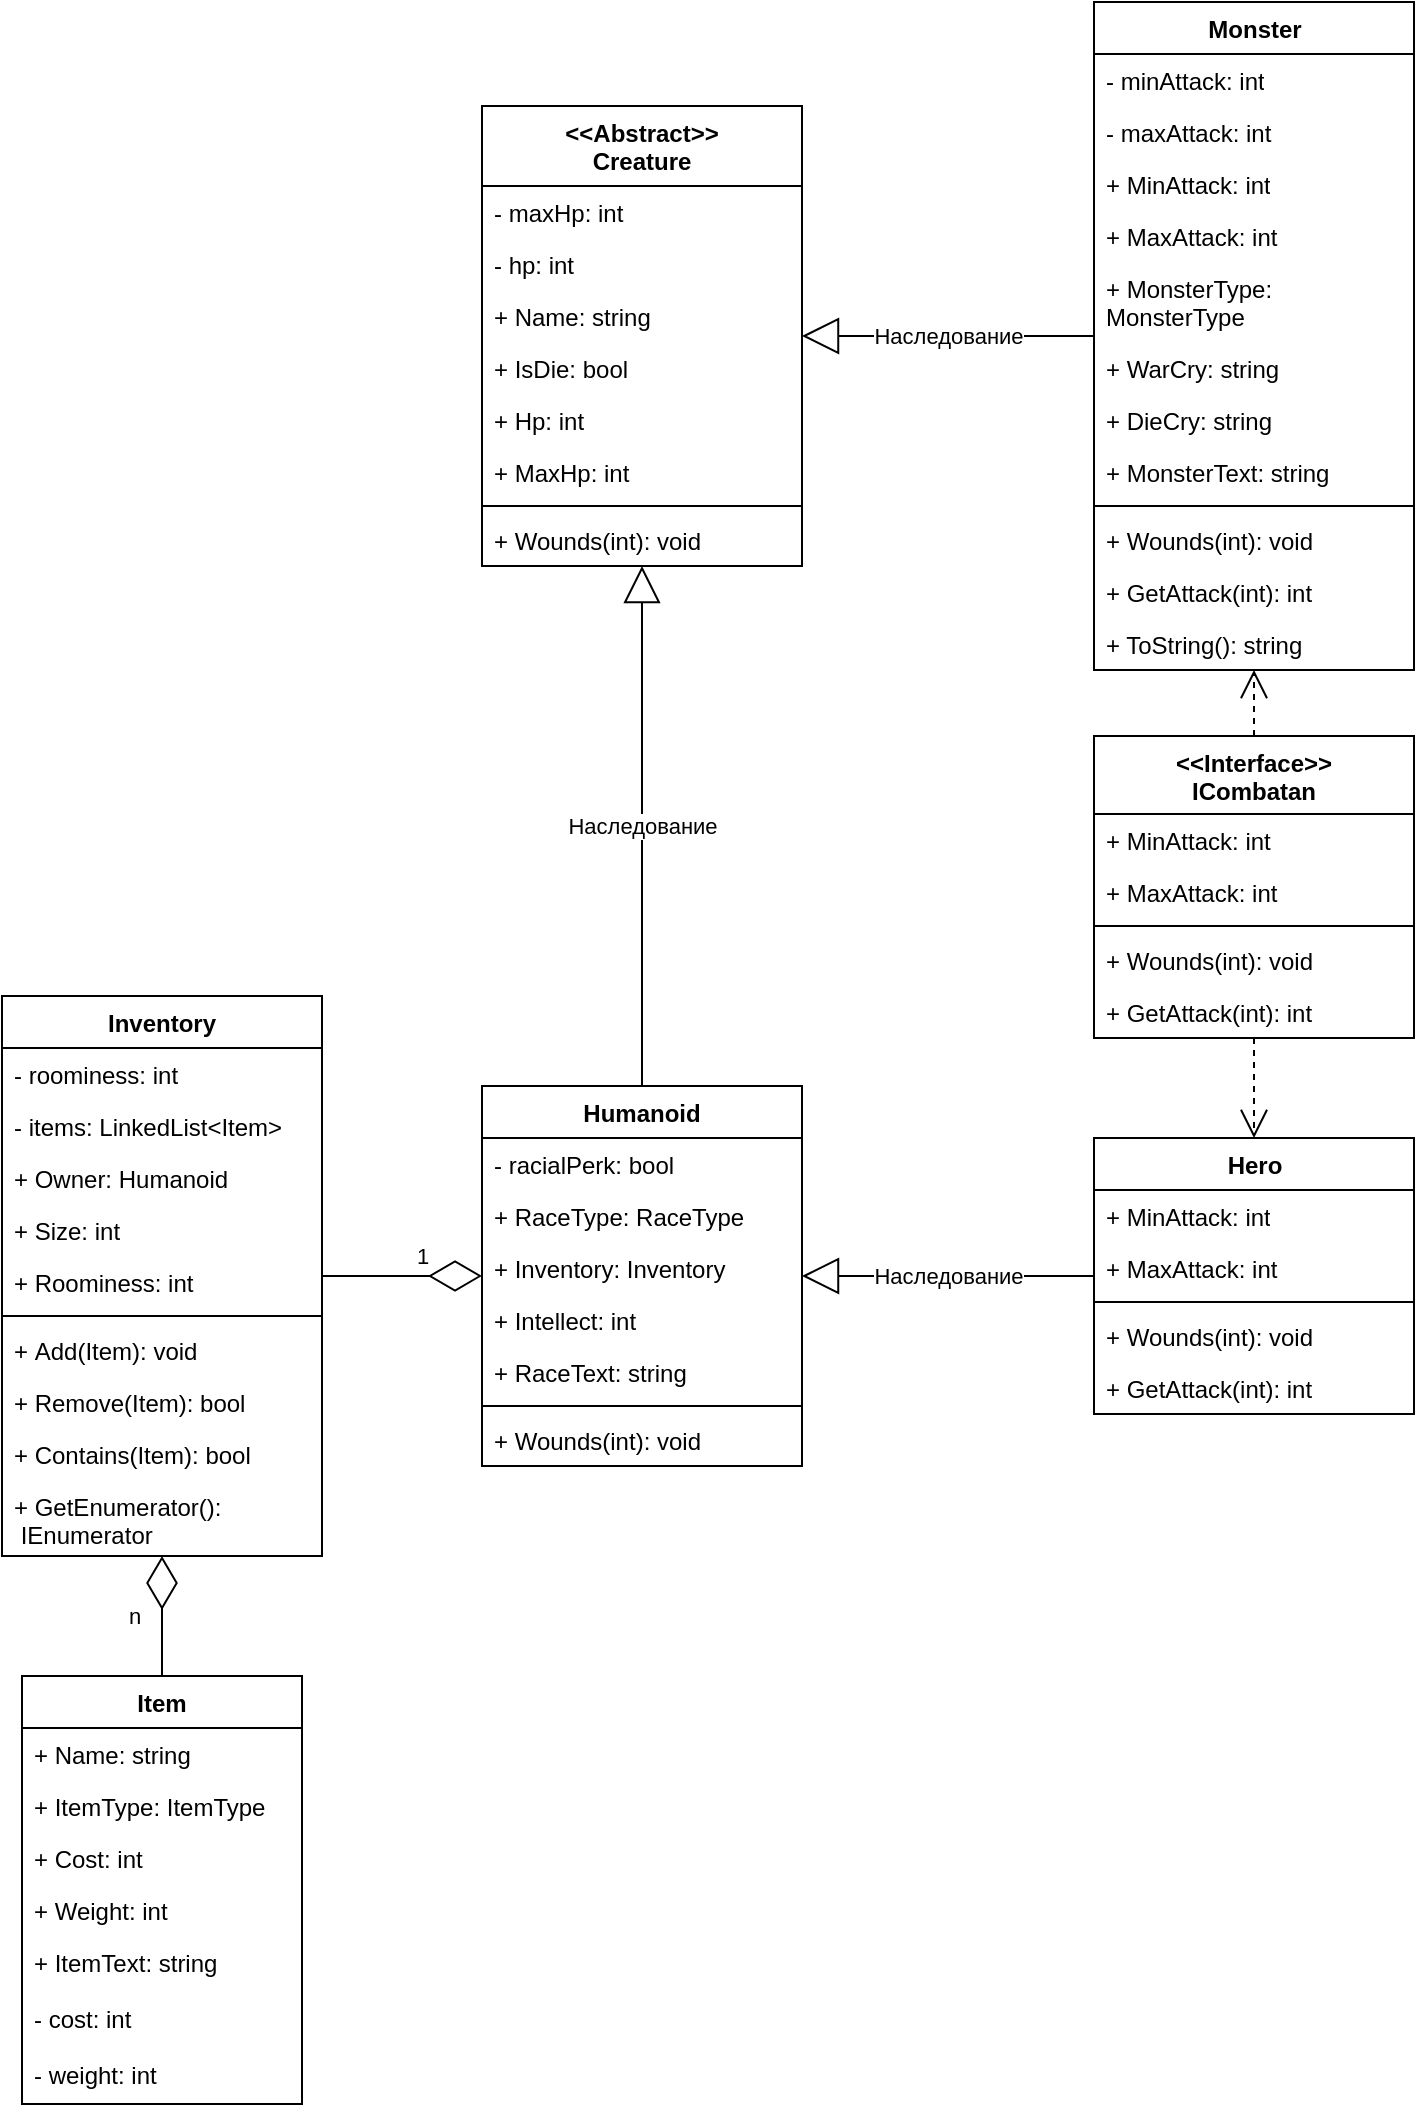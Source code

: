 <mxfile version="15.8.3" type="device"><diagram id="_H07njSPU3zjb3h7cg9K" name="Page-1"><mxGraphModel dx="1684" dy="994" grid="1" gridSize="10" guides="1" tooltips="1" connect="1" arrows="1" fold="1" page="1" pageScale="1" pageWidth="827" pageHeight="1169" math="0" shadow="0"><root><mxCell id="0"/><mxCell id="1" parent="0"/><mxCell id="Cof9W5Mkr1Mmg70eHxJy-2" value="Item" style="swimlane;fontStyle=1;childLayout=stackLayout;horizontal=1;startSize=26;fillColor=none;horizontalStack=0;resizeParent=1;resizeParentMax=0;resizeLast=0;collapsible=1;marginBottom=0;" vertex="1" parent="1"><mxGeometry x="24" y="840" width="140" height="214" as="geometry"/></mxCell><mxCell id="Cof9W5Mkr1Mmg70eHxJy-3" value="+ Name: string" style="text;strokeColor=none;fillColor=none;align=left;verticalAlign=top;spacingLeft=4;spacingRight=4;overflow=hidden;rotatable=0;points=[[0,0.5],[1,0.5]];portConstraint=eastwest;fontColor=#000000;" vertex="1" parent="Cof9W5Mkr1Mmg70eHxJy-2"><mxGeometry y="26" width="140" height="26" as="geometry"/></mxCell><mxCell id="Cof9W5Mkr1Mmg70eHxJy-4" value="+ ItemType: ItemType" style="text;strokeColor=none;fillColor=none;align=left;verticalAlign=top;spacingLeft=4;spacingRight=4;overflow=hidden;rotatable=0;points=[[0,0.5],[1,0.5]];portConstraint=eastwest;fontColor=#000000;" vertex="1" parent="Cof9W5Mkr1Mmg70eHxJy-2"><mxGeometry y="52" width="140" height="26" as="geometry"/></mxCell><mxCell id="Cof9W5Mkr1Mmg70eHxJy-13" value="+ Cost: int" style="text;strokeColor=none;fillColor=none;align=left;verticalAlign=top;spacingLeft=4;spacingRight=4;overflow=hidden;rotatable=0;points=[[0,0.5],[1,0.5]];portConstraint=eastwest;fontColor=#000000;" vertex="1" parent="Cof9W5Mkr1Mmg70eHxJy-2"><mxGeometry y="78" width="140" height="26" as="geometry"/></mxCell><mxCell id="Cof9W5Mkr1Mmg70eHxJy-12" value="+ Weight: int" style="text;strokeColor=none;fillColor=none;align=left;verticalAlign=top;spacingLeft=4;spacingRight=4;overflow=hidden;rotatable=0;points=[[0,0.5],[1,0.5]];portConstraint=eastwest;fontColor=#000000;" vertex="1" parent="Cof9W5Mkr1Mmg70eHxJy-2"><mxGeometry y="104" width="140" height="26" as="geometry"/></mxCell><mxCell id="Cof9W5Mkr1Mmg70eHxJy-11" value="+ ItemText: string" style="text;strokeColor=none;fillColor=none;align=left;verticalAlign=top;spacingLeft=4;spacingRight=4;overflow=hidden;rotatable=0;points=[[0,0.5],[1,0.5]];portConstraint=eastwest;fontColor=#000000;" vertex="1" parent="Cof9W5Mkr1Mmg70eHxJy-2"><mxGeometry y="130" width="140" height="28" as="geometry"/></mxCell><mxCell id="Cof9W5Mkr1Mmg70eHxJy-21" value="- cost: int" style="text;strokeColor=none;fillColor=none;align=left;verticalAlign=top;spacingLeft=4;spacingRight=4;overflow=hidden;rotatable=0;points=[[0,0.5],[1,0.5]];portConstraint=eastwest;fontColor=#000000;" vertex="1" parent="Cof9W5Mkr1Mmg70eHxJy-2"><mxGeometry y="158" width="140" height="28" as="geometry"/></mxCell><mxCell id="Cof9W5Mkr1Mmg70eHxJy-22" value="- weight: int" style="text;strokeColor=none;fillColor=none;align=left;verticalAlign=top;spacingLeft=4;spacingRight=4;overflow=hidden;rotatable=0;points=[[0,0.5],[1,0.5]];portConstraint=eastwest;fontColor=#000000;" vertex="1" parent="Cof9W5Mkr1Mmg70eHxJy-2"><mxGeometry y="186" width="140" height="28" as="geometry"/></mxCell><mxCell id="Cof9W5Mkr1Mmg70eHxJy-24" value="Inventory" style="swimlane;fontStyle=1;align=center;verticalAlign=top;childLayout=stackLayout;horizontal=1;startSize=26;horizontalStack=0;resizeParent=1;resizeParentMax=0;resizeLast=0;collapsible=1;marginBottom=0;fontColor=#000000;" vertex="1" parent="1"><mxGeometry x="14" y="500" width="160" height="280" as="geometry"/></mxCell><mxCell id="Cof9W5Mkr1Mmg70eHxJy-25" value="- roominess: int&#10;&#10;" style="text;strokeColor=none;fillColor=none;align=left;verticalAlign=top;spacingLeft=4;spacingRight=4;overflow=hidden;rotatable=0;points=[[0,0.5],[1,0.5]];portConstraint=eastwest;fontColor=#000000;" vertex="1" parent="Cof9W5Mkr1Mmg70eHxJy-24"><mxGeometry y="26" width="160" height="26" as="geometry"/></mxCell><mxCell id="Cof9W5Mkr1Mmg70eHxJy-36" value="- items: LinkedList&lt;Item&gt;" style="text;strokeColor=none;fillColor=none;align=left;verticalAlign=top;spacingLeft=4;spacingRight=4;overflow=hidden;rotatable=0;points=[[0,0.5],[1,0.5]];portConstraint=eastwest;fontColor=#000000;" vertex="1" parent="Cof9W5Mkr1Mmg70eHxJy-24"><mxGeometry y="52" width="160" height="26" as="geometry"/></mxCell><mxCell id="Cof9W5Mkr1Mmg70eHxJy-35" value="+ Owner: Humanoid" style="text;strokeColor=none;fillColor=none;align=left;verticalAlign=top;spacingLeft=4;spacingRight=4;overflow=hidden;rotatable=0;points=[[0,0.5],[1,0.5]];portConstraint=eastwest;fontColor=#000000;" vertex="1" parent="Cof9W5Mkr1Mmg70eHxJy-24"><mxGeometry y="78" width="160" height="26" as="geometry"/></mxCell><mxCell id="Cof9W5Mkr1Mmg70eHxJy-34" value="+ Size: int" style="text;strokeColor=none;fillColor=none;align=left;verticalAlign=top;spacingLeft=4;spacingRight=4;overflow=hidden;rotatable=0;points=[[0,0.5],[1,0.5]];portConstraint=eastwest;fontColor=#000000;" vertex="1" parent="Cof9W5Mkr1Mmg70eHxJy-24"><mxGeometry y="104" width="160" height="26" as="geometry"/></mxCell><mxCell id="Cof9W5Mkr1Mmg70eHxJy-33" value="+ Roominess: int" style="text;strokeColor=none;fillColor=none;align=left;verticalAlign=top;spacingLeft=4;spacingRight=4;overflow=hidden;rotatable=0;points=[[0,0.5],[1,0.5]];portConstraint=eastwest;fontColor=#000000;" vertex="1" parent="Cof9W5Mkr1Mmg70eHxJy-24"><mxGeometry y="130" width="160" height="26" as="geometry"/></mxCell><mxCell id="Cof9W5Mkr1Mmg70eHxJy-26" value="" style="line;strokeWidth=1;fillColor=none;align=left;verticalAlign=middle;spacingTop=-1;spacingLeft=3;spacingRight=3;rotatable=0;labelPosition=right;points=[];portConstraint=eastwest;fontColor=#000000;" vertex="1" parent="Cof9W5Mkr1Mmg70eHxJy-24"><mxGeometry y="156" width="160" height="8" as="geometry"/></mxCell><mxCell id="Cof9W5Mkr1Mmg70eHxJy-27" value="+ Add(Item): void" style="text;strokeColor=none;fillColor=none;align=left;verticalAlign=top;spacingLeft=4;spacingRight=4;overflow=hidden;rotatable=0;points=[[0,0.5],[1,0.5]];portConstraint=eastwest;fontColor=#000000;" vertex="1" parent="Cof9W5Mkr1Mmg70eHxJy-24"><mxGeometry y="164" width="160" height="26" as="geometry"/></mxCell><mxCell id="Cof9W5Mkr1Mmg70eHxJy-43" value="+ Remove(Item): bool" style="text;strokeColor=none;fillColor=none;align=left;verticalAlign=top;spacingLeft=4;spacingRight=4;overflow=hidden;rotatable=0;points=[[0,0.5],[1,0.5]];portConstraint=eastwest;fontColor=#000000;" vertex="1" parent="Cof9W5Mkr1Mmg70eHxJy-24"><mxGeometry y="190" width="160" height="26" as="geometry"/></mxCell><mxCell id="Cof9W5Mkr1Mmg70eHxJy-42" value="+ Contains(Item): bool" style="text;strokeColor=none;fillColor=none;align=left;verticalAlign=top;spacingLeft=4;spacingRight=4;overflow=hidden;rotatable=0;points=[[0,0.5],[1,0.5]];portConstraint=eastwest;fontColor=#000000;" vertex="1" parent="Cof9W5Mkr1Mmg70eHxJy-24"><mxGeometry y="216" width="160" height="26" as="geometry"/></mxCell><mxCell id="Cof9W5Mkr1Mmg70eHxJy-41" value="+ GetEnumerator():&#10; IEnumerator" style="text;strokeColor=none;fillColor=none;align=left;verticalAlign=top;spacingLeft=4;spacingRight=4;overflow=hidden;rotatable=0;points=[[0,0.5],[1,0.5]];portConstraint=eastwest;fontColor=#000000;" vertex="1" parent="Cof9W5Mkr1Mmg70eHxJy-24"><mxGeometry y="242" width="160" height="38" as="geometry"/></mxCell><mxCell id="Cof9W5Mkr1Mmg70eHxJy-47" value="" style="endArrow=diamondThin;endFill=0;endSize=24;html=1;rounded=0;fontColor=#000000;" edge="1" parent="1" source="Cof9W5Mkr1Mmg70eHxJy-2" target="Cof9W5Mkr1Mmg70eHxJy-24"><mxGeometry width="160" relative="1" as="geometry"><mxPoint x="-96" y="663" as="sourcePoint"/><mxPoint x="64" y="663" as="targetPoint"/></mxGeometry></mxCell><mxCell id="Cof9W5Mkr1Mmg70eHxJy-73" value="n" style="edgeLabel;html=1;align=center;verticalAlign=middle;resizable=0;points=[];fontColor=#000000;" vertex="1" connectable="0" parent="Cof9W5Mkr1Mmg70eHxJy-47"><mxGeometry x="0.767" relative="1" as="geometry"><mxPoint x="-14" y="23" as="offset"/></mxGeometry></mxCell><mxCell id="Cof9W5Mkr1Mmg70eHxJy-51" value="&lt;&lt;Abstract&gt;&gt;&#10;Creature" style="swimlane;fontStyle=1;align=center;verticalAlign=top;childLayout=stackLayout;horizontal=1;startSize=40;horizontalStack=0;resizeParent=1;resizeParentMax=0;resizeLast=0;collapsible=1;marginBottom=0;fontColor=#000000;" vertex="1" parent="1"><mxGeometry x="254" y="55" width="160" height="230" as="geometry"/></mxCell><mxCell id="Cof9W5Mkr1Mmg70eHxJy-59" value="- maxHp: int" style="text;strokeColor=none;fillColor=none;align=left;verticalAlign=top;spacingLeft=4;spacingRight=4;overflow=hidden;rotatable=0;points=[[0,0.5],[1,0.5]];portConstraint=eastwest;fontColor=#000000;" vertex="1" parent="Cof9W5Mkr1Mmg70eHxJy-51"><mxGeometry y="40" width="160" height="26" as="geometry"/></mxCell><mxCell id="Cof9W5Mkr1Mmg70eHxJy-58" value="- hp: int" style="text;strokeColor=none;fillColor=none;align=left;verticalAlign=top;spacingLeft=4;spacingRight=4;overflow=hidden;rotatable=0;points=[[0,0.5],[1,0.5]];portConstraint=eastwest;fontColor=#000000;" vertex="1" parent="Cof9W5Mkr1Mmg70eHxJy-51"><mxGeometry y="66" width="160" height="26" as="geometry"/></mxCell><mxCell id="Cof9W5Mkr1Mmg70eHxJy-52" value="+ Name: string" style="text;strokeColor=none;fillColor=none;align=left;verticalAlign=top;spacingLeft=4;spacingRight=4;overflow=hidden;rotatable=0;points=[[0,0.5],[1,0.5]];portConstraint=eastwest;fontColor=#000000;" vertex="1" parent="Cof9W5Mkr1Mmg70eHxJy-51"><mxGeometry y="92" width="160" height="26" as="geometry"/></mxCell><mxCell id="Cof9W5Mkr1Mmg70eHxJy-57" value="+ IsDie: bool" style="text;strokeColor=none;fillColor=none;align=left;verticalAlign=top;spacingLeft=4;spacingRight=4;overflow=hidden;rotatable=0;points=[[0,0.5],[1,0.5]];portConstraint=eastwest;fontColor=#000000;" vertex="1" parent="Cof9W5Mkr1Mmg70eHxJy-51"><mxGeometry y="118" width="160" height="26" as="geometry"/></mxCell><mxCell id="Cof9W5Mkr1Mmg70eHxJy-56" value="+ Hp: int" style="text;strokeColor=none;fillColor=none;align=left;verticalAlign=top;spacingLeft=4;spacingRight=4;overflow=hidden;rotatable=0;points=[[0,0.5],[1,0.5]];portConstraint=eastwest;fontColor=#000000;" vertex="1" parent="Cof9W5Mkr1Mmg70eHxJy-51"><mxGeometry y="144" width="160" height="26" as="geometry"/></mxCell><mxCell id="Cof9W5Mkr1Mmg70eHxJy-55" value="+ MaxHp: int" style="text;strokeColor=none;fillColor=none;align=left;verticalAlign=top;spacingLeft=4;spacingRight=4;overflow=hidden;rotatable=0;points=[[0,0.5],[1,0.5]];portConstraint=eastwest;fontColor=#000000;" vertex="1" parent="Cof9W5Mkr1Mmg70eHxJy-51"><mxGeometry y="170" width="160" height="26" as="geometry"/></mxCell><mxCell id="Cof9W5Mkr1Mmg70eHxJy-53" value="" style="line;strokeWidth=1;fillColor=none;align=left;verticalAlign=middle;spacingTop=-1;spacingLeft=3;spacingRight=3;rotatable=0;labelPosition=right;points=[];portConstraint=eastwest;fontColor=#000000;" vertex="1" parent="Cof9W5Mkr1Mmg70eHxJy-51"><mxGeometry y="196" width="160" height="8" as="geometry"/></mxCell><mxCell id="Cof9W5Mkr1Mmg70eHxJy-54" value="+ Wounds(int): void" style="text;strokeColor=none;fillColor=none;align=left;verticalAlign=top;spacingLeft=4;spacingRight=4;overflow=hidden;rotatable=0;points=[[0,0.5],[1,0.5]];portConstraint=eastwest;fontColor=#000000;" vertex="1" parent="Cof9W5Mkr1Mmg70eHxJy-51"><mxGeometry y="204" width="160" height="26" as="geometry"/></mxCell><mxCell id="Cof9W5Mkr1Mmg70eHxJy-61" value="Humanoid" style="swimlane;fontStyle=1;align=center;verticalAlign=top;childLayout=stackLayout;horizontal=1;startSize=26;horizontalStack=0;resizeParent=1;resizeParentMax=0;resizeLast=0;collapsible=1;marginBottom=0;fontColor=#000000;" vertex="1" parent="1"><mxGeometry x="254" y="545" width="160" height="190" as="geometry"/></mxCell><mxCell id="Cof9W5Mkr1Mmg70eHxJy-68" value="- racialPerk: bool" style="text;strokeColor=none;fillColor=none;align=left;verticalAlign=top;spacingLeft=4;spacingRight=4;overflow=hidden;rotatable=0;points=[[0,0.5],[1,0.5]];portConstraint=eastwest;fontColor=#000000;" vertex="1" parent="Cof9W5Mkr1Mmg70eHxJy-61"><mxGeometry y="26" width="160" height="26" as="geometry"/></mxCell><mxCell id="Cof9W5Mkr1Mmg70eHxJy-62" value="+ RaceType: RaceType" style="text;strokeColor=none;fillColor=none;align=left;verticalAlign=top;spacingLeft=4;spacingRight=4;overflow=hidden;rotatable=0;points=[[0,0.5],[1,0.5]];portConstraint=eastwest;fontColor=#000000;" vertex="1" parent="Cof9W5Mkr1Mmg70eHxJy-61"><mxGeometry y="52" width="160" height="26" as="geometry"/></mxCell><mxCell id="Cof9W5Mkr1Mmg70eHxJy-67" value="+ Inventory: Inventory" style="text;strokeColor=none;fillColor=none;align=left;verticalAlign=top;spacingLeft=4;spacingRight=4;overflow=hidden;rotatable=0;points=[[0,0.5],[1,0.5]];portConstraint=eastwest;fontColor=#000000;" vertex="1" parent="Cof9W5Mkr1Mmg70eHxJy-61"><mxGeometry y="78" width="160" height="26" as="geometry"/></mxCell><mxCell id="Cof9W5Mkr1Mmg70eHxJy-66" value="+ Intellect: int" style="text;strokeColor=none;fillColor=none;align=left;verticalAlign=top;spacingLeft=4;spacingRight=4;overflow=hidden;rotatable=0;points=[[0,0.5],[1,0.5]];portConstraint=eastwest;fontColor=#000000;" vertex="1" parent="Cof9W5Mkr1Mmg70eHxJy-61"><mxGeometry y="104" width="160" height="26" as="geometry"/></mxCell><mxCell id="Cof9W5Mkr1Mmg70eHxJy-65" value="+ RaceText: string" style="text;strokeColor=none;fillColor=none;align=left;verticalAlign=top;spacingLeft=4;spacingRight=4;overflow=hidden;rotatable=0;points=[[0,0.5],[1,0.5]];portConstraint=eastwest;fontColor=#000000;" vertex="1" parent="Cof9W5Mkr1Mmg70eHxJy-61"><mxGeometry y="130" width="160" height="26" as="geometry"/></mxCell><mxCell id="Cof9W5Mkr1Mmg70eHxJy-63" value="" style="line;strokeWidth=1;fillColor=none;align=left;verticalAlign=middle;spacingTop=-1;spacingLeft=3;spacingRight=3;rotatable=0;labelPosition=right;points=[];portConstraint=eastwest;fontColor=#000000;" vertex="1" parent="Cof9W5Mkr1Mmg70eHxJy-61"><mxGeometry y="156" width="160" height="8" as="geometry"/></mxCell><mxCell id="Cof9W5Mkr1Mmg70eHxJy-64" value="+ Wounds(int): void" style="text;strokeColor=none;fillColor=none;align=left;verticalAlign=top;spacingLeft=4;spacingRight=4;overflow=hidden;rotatable=0;points=[[0,0.5],[1,0.5]];portConstraint=eastwest;fontColor=#000000;" vertex="1" parent="Cof9W5Mkr1Mmg70eHxJy-61"><mxGeometry y="164" width="160" height="26" as="geometry"/></mxCell><mxCell id="Cof9W5Mkr1Mmg70eHxJy-70" value="" style="endArrow=diamondThin;endFill=0;endSize=24;html=1;rounded=0;fontColor=#000000;" edge="1" parent="1" source="Cof9W5Mkr1Mmg70eHxJy-24" target="Cof9W5Mkr1Mmg70eHxJy-61"><mxGeometry width="160" relative="1" as="geometry"><mxPoint x="144.0" y="430" as="sourcePoint"/><mxPoint x="254.0" y="430" as="targetPoint"/></mxGeometry></mxCell><mxCell id="Cof9W5Mkr1Mmg70eHxJy-72" value="1" style="edgeLabel;html=1;align=center;verticalAlign=middle;resizable=0;points=[];fontColor=#000000;" vertex="1" connectable="0" parent="Cof9W5Mkr1Mmg70eHxJy-70"><mxGeometry x="0.65" y="2" relative="1" as="geometry"><mxPoint x="-16" y="-8" as="offset"/></mxGeometry></mxCell><mxCell id="Cof9W5Mkr1Mmg70eHxJy-71" value="Наследование" style="endArrow=block;endSize=16;endFill=0;html=1;rounded=0;fontColor=#000000;" edge="1" parent="1" source="Cof9W5Mkr1Mmg70eHxJy-61" target="Cof9W5Mkr1Mmg70eHxJy-51"><mxGeometry width="160" relative="1" as="geometry"><mxPoint x="204" y="180" as="sourcePoint"/><mxPoint x="364" y="180" as="targetPoint"/></mxGeometry></mxCell><mxCell id="Cof9W5Mkr1Mmg70eHxJy-75" value="&lt;&lt;Interface&gt;&gt;&#10;ICombatan" style="swimlane;fontStyle=1;align=center;verticalAlign=top;childLayout=stackLayout;horizontal=1;startSize=39;horizontalStack=0;resizeParent=1;resizeParentMax=0;resizeLast=0;collapsible=1;marginBottom=0;fontColor=#000000;" vertex="1" parent="1"><mxGeometry x="560" y="370" width="160" height="151" as="geometry"/></mxCell><mxCell id="Cof9W5Mkr1Mmg70eHxJy-76" value="+ MinAttack: int" style="text;strokeColor=none;fillColor=none;align=left;verticalAlign=top;spacingLeft=4;spacingRight=4;overflow=hidden;rotatable=0;points=[[0,0.5],[1,0.5]];portConstraint=eastwest;fontColor=#000000;" vertex="1" parent="Cof9W5Mkr1Mmg70eHxJy-75"><mxGeometry y="39" width="160" height="26" as="geometry"/></mxCell><mxCell id="Cof9W5Mkr1Mmg70eHxJy-77" value="+ MaxAttack: int" style="text;strokeColor=none;fillColor=none;align=left;verticalAlign=top;spacingLeft=4;spacingRight=4;overflow=hidden;rotatable=0;points=[[0,0.5],[1,0.5]];portConstraint=eastwest;fontColor=#000000;" vertex="1" parent="Cof9W5Mkr1Mmg70eHxJy-75"><mxGeometry y="65" width="160" height="26" as="geometry"/></mxCell><mxCell id="Cof9W5Mkr1Mmg70eHxJy-81" value="" style="line;strokeWidth=1;fillColor=none;align=left;verticalAlign=middle;spacingTop=-1;spacingLeft=3;spacingRight=3;rotatable=0;labelPosition=right;points=[];portConstraint=eastwest;fontColor=#000000;" vertex="1" parent="Cof9W5Mkr1Mmg70eHxJy-75"><mxGeometry y="91" width="160" height="8" as="geometry"/></mxCell><mxCell id="Cof9W5Mkr1Mmg70eHxJy-82" value="+ Wounds(int): void" style="text;strokeColor=none;fillColor=none;align=left;verticalAlign=top;spacingLeft=4;spacingRight=4;overflow=hidden;rotatable=0;points=[[0,0.5],[1,0.5]];portConstraint=eastwest;fontColor=#000000;" vertex="1" parent="Cof9W5Mkr1Mmg70eHxJy-75"><mxGeometry y="99" width="160" height="26" as="geometry"/></mxCell><mxCell id="Cof9W5Mkr1Mmg70eHxJy-83" value="+ GetAttack(int): int" style="text;strokeColor=none;fillColor=none;align=left;verticalAlign=top;spacingLeft=4;spacingRight=4;overflow=hidden;rotatable=0;points=[[0,0.5],[1,0.5]];portConstraint=eastwest;fontColor=#000000;" vertex="1" parent="Cof9W5Mkr1Mmg70eHxJy-75"><mxGeometry y="125" width="160" height="26" as="geometry"/></mxCell><mxCell id="Cof9W5Mkr1Mmg70eHxJy-84" value="Hero" style="swimlane;fontStyle=1;align=center;verticalAlign=top;childLayout=stackLayout;horizontal=1;startSize=26;horizontalStack=0;resizeParent=1;resizeParentMax=0;resizeLast=0;collapsible=1;marginBottom=0;labelBackgroundColor=none;fontFamily=Helvetica;fontColor=#000000;html=1;" vertex="1" parent="1"><mxGeometry x="560" y="571" width="160" height="138" as="geometry"/></mxCell><mxCell id="Cof9W5Mkr1Mmg70eHxJy-85" value="+&amp;nbsp;MinAttack:&amp;nbsp;int" style="text;strokeColor=none;fillColor=none;align=left;verticalAlign=top;spacingLeft=4;spacingRight=4;overflow=hidden;rotatable=0;points=[[0,0.5],[1,0.5]];portConstraint=eastwest;labelBackgroundColor=none;fontFamily=Helvetica;fontColor=#000000;html=1;" vertex="1" parent="Cof9W5Mkr1Mmg70eHxJy-84"><mxGeometry y="26" width="160" height="26" as="geometry"/></mxCell><mxCell id="Cof9W5Mkr1Mmg70eHxJy-88" value="+&amp;nbsp;MaxAttack:&amp;nbsp;int" style="text;strokeColor=none;fillColor=none;align=left;verticalAlign=top;spacingLeft=4;spacingRight=4;overflow=hidden;rotatable=0;points=[[0,0.5],[1,0.5]];portConstraint=eastwest;labelBackgroundColor=none;fontFamily=Helvetica;fontColor=#000000;html=1;" vertex="1" parent="Cof9W5Mkr1Mmg70eHxJy-84"><mxGeometry y="52" width="160" height="26" as="geometry"/></mxCell><mxCell id="Cof9W5Mkr1Mmg70eHxJy-86" value="" style="line;strokeWidth=1;fillColor=none;align=left;verticalAlign=middle;spacingTop=-1;spacingLeft=3;spacingRight=3;rotatable=0;labelPosition=right;points=[];portConstraint=eastwest;labelBackgroundColor=none;fontFamily=Helvetica;fontColor=#000000;html=1;" vertex="1" parent="Cof9W5Mkr1Mmg70eHxJy-84"><mxGeometry y="78" width="160" height="8" as="geometry"/></mxCell><mxCell id="Cof9W5Mkr1Mmg70eHxJy-87" value="+&amp;nbsp;Wounds(int): void" style="text;strokeColor=none;fillColor=none;align=left;verticalAlign=top;spacingLeft=4;spacingRight=4;overflow=hidden;rotatable=0;points=[[0,0.5],[1,0.5]];portConstraint=eastwest;labelBackgroundColor=none;fontFamily=Helvetica;fontColor=#000000;html=1;" vertex="1" parent="Cof9W5Mkr1Mmg70eHxJy-84"><mxGeometry y="86" width="160" height="26" as="geometry"/></mxCell><mxCell id="Cof9W5Mkr1Mmg70eHxJy-89" value="+&amp;nbsp;GetAttack(int):&amp;nbsp;int" style="text;strokeColor=none;fillColor=none;align=left;verticalAlign=top;spacingLeft=4;spacingRight=4;overflow=hidden;rotatable=0;points=[[0,0.5],[1,0.5]];portConstraint=eastwest;labelBackgroundColor=none;fontFamily=Helvetica;fontColor=#000000;html=1;" vertex="1" parent="Cof9W5Mkr1Mmg70eHxJy-84"><mxGeometry y="112" width="160" height="26" as="geometry"/></mxCell><mxCell id="Cof9W5Mkr1Mmg70eHxJy-90" value="Наследование" style="endArrow=block;endSize=16;endFill=0;html=1;rounded=0;fontColor=#000000;" edge="1" parent="1" source="Cof9W5Mkr1Mmg70eHxJy-84" target="Cof9W5Mkr1Mmg70eHxJy-61"><mxGeometry width="160" relative="1" as="geometry"><mxPoint x="550" y="365" as="sourcePoint"/><mxPoint x="550" y="260" as="targetPoint"/></mxGeometry></mxCell><mxCell id="Cof9W5Mkr1Mmg70eHxJy-95" value="Monster" style="swimlane;fontStyle=1;align=center;verticalAlign=top;childLayout=stackLayout;horizontal=1;startSize=26;horizontalStack=0;resizeParent=1;resizeParentMax=0;resizeLast=0;collapsible=1;marginBottom=0;labelBackgroundColor=none;fontFamily=Helvetica;fontColor=#000000;html=1;" vertex="1" parent="1"><mxGeometry x="560" y="3" width="160" height="334" as="geometry"/></mxCell><mxCell id="Cof9W5Mkr1Mmg70eHxJy-101" value="- minAttack: int" style="text;strokeColor=none;fillColor=none;align=left;verticalAlign=top;spacingLeft=4;spacingRight=4;overflow=hidden;rotatable=0;points=[[0,0.5],[1,0.5]];portConstraint=eastwest;labelBackgroundColor=none;fontFamily=Helvetica;fontColor=#000000;html=1;" vertex="1" parent="Cof9W5Mkr1Mmg70eHxJy-95"><mxGeometry y="26" width="160" height="26" as="geometry"/></mxCell><mxCell id="Cof9W5Mkr1Mmg70eHxJy-102" value="- maxAttack: int" style="text;strokeColor=none;fillColor=none;align=left;verticalAlign=top;spacingLeft=4;spacingRight=4;overflow=hidden;rotatable=0;points=[[0,0.5],[1,0.5]];portConstraint=eastwest;labelBackgroundColor=none;fontFamily=Helvetica;fontColor=#000000;html=1;" vertex="1" parent="Cof9W5Mkr1Mmg70eHxJy-95"><mxGeometry y="52" width="160" height="26" as="geometry"/></mxCell><mxCell id="Cof9W5Mkr1Mmg70eHxJy-96" value="+&amp;nbsp;MinAttack:&amp;nbsp;int" style="text;strokeColor=none;fillColor=none;align=left;verticalAlign=top;spacingLeft=4;spacingRight=4;overflow=hidden;rotatable=0;points=[[0,0.5],[1,0.5]];portConstraint=eastwest;labelBackgroundColor=none;fontFamily=Helvetica;fontColor=#000000;html=1;" vertex="1" parent="Cof9W5Mkr1Mmg70eHxJy-95"><mxGeometry y="78" width="160" height="26" as="geometry"/></mxCell><mxCell id="Cof9W5Mkr1Mmg70eHxJy-97" value="+&amp;nbsp;MaxAttack:&amp;nbsp;int" style="text;strokeColor=none;fillColor=none;align=left;verticalAlign=top;spacingLeft=4;spacingRight=4;overflow=hidden;rotatable=0;points=[[0,0.5],[1,0.5]];portConstraint=eastwest;labelBackgroundColor=none;fontFamily=Helvetica;fontColor=#000000;html=1;" vertex="1" parent="Cof9W5Mkr1Mmg70eHxJy-95"><mxGeometry y="104" width="160" height="26" as="geometry"/></mxCell><mxCell id="Cof9W5Mkr1Mmg70eHxJy-108" value="+ MonsterType: &lt;br&gt;MonsterType" style="text;strokeColor=none;fillColor=none;align=left;verticalAlign=top;spacingLeft=4;spacingRight=4;overflow=hidden;rotatable=0;points=[[0,0.5],[1,0.5]];portConstraint=eastwest;labelBackgroundColor=none;fontFamily=Helvetica;fontColor=#000000;html=1;" vertex="1" parent="Cof9W5Mkr1Mmg70eHxJy-95"><mxGeometry y="130" width="160" height="40" as="geometry"/></mxCell><mxCell id="Cof9W5Mkr1Mmg70eHxJy-107" value="+ WarCry: string&lt;br&gt;" style="text;strokeColor=none;fillColor=none;align=left;verticalAlign=top;spacingLeft=4;spacingRight=4;overflow=hidden;rotatable=0;points=[[0,0.5],[1,0.5]];portConstraint=eastwest;labelBackgroundColor=none;fontFamily=Helvetica;fontColor=#000000;html=1;" vertex="1" parent="Cof9W5Mkr1Mmg70eHxJy-95"><mxGeometry y="170" width="160" height="26" as="geometry"/></mxCell><mxCell id="Cof9W5Mkr1Mmg70eHxJy-106" value="+ DieCry: string&amp;nbsp;" style="text;strokeColor=none;fillColor=none;align=left;verticalAlign=top;spacingLeft=4;spacingRight=4;overflow=hidden;rotatable=0;points=[[0,0.5],[1,0.5]];portConstraint=eastwest;labelBackgroundColor=none;fontFamily=Helvetica;fontColor=#000000;html=1;" vertex="1" parent="Cof9W5Mkr1Mmg70eHxJy-95"><mxGeometry y="196" width="160" height="26" as="geometry"/></mxCell><mxCell id="Cof9W5Mkr1Mmg70eHxJy-105" value="+ MonsterText: string" style="text;strokeColor=none;fillColor=none;align=left;verticalAlign=top;spacingLeft=4;spacingRight=4;overflow=hidden;rotatable=0;points=[[0,0.5],[1,0.5]];portConstraint=eastwest;labelBackgroundColor=none;fontFamily=Helvetica;fontColor=#000000;html=1;" vertex="1" parent="Cof9W5Mkr1Mmg70eHxJy-95"><mxGeometry y="222" width="160" height="26" as="geometry"/></mxCell><mxCell id="Cof9W5Mkr1Mmg70eHxJy-98" value="" style="line;strokeWidth=1;fillColor=none;align=left;verticalAlign=middle;spacingTop=-1;spacingLeft=3;spacingRight=3;rotatable=0;labelPosition=right;points=[];portConstraint=eastwest;labelBackgroundColor=none;fontFamily=Helvetica;fontColor=#000000;html=1;" vertex="1" parent="Cof9W5Mkr1Mmg70eHxJy-95"><mxGeometry y="248" width="160" height="8" as="geometry"/></mxCell><mxCell id="Cof9W5Mkr1Mmg70eHxJy-99" value="+&amp;nbsp;Wounds(int): void" style="text;strokeColor=none;fillColor=none;align=left;verticalAlign=top;spacingLeft=4;spacingRight=4;overflow=hidden;rotatable=0;points=[[0,0.5],[1,0.5]];portConstraint=eastwest;labelBackgroundColor=none;fontFamily=Helvetica;fontColor=#000000;html=1;" vertex="1" parent="Cof9W5Mkr1Mmg70eHxJy-95"><mxGeometry y="256" width="160" height="26" as="geometry"/></mxCell><mxCell id="Cof9W5Mkr1Mmg70eHxJy-100" value="+&amp;nbsp;GetAttack(int):&amp;nbsp;int" style="text;strokeColor=none;fillColor=none;align=left;verticalAlign=top;spacingLeft=4;spacingRight=4;overflow=hidden;rotatable=0;points=[[0,0.5],[1,0.5]];portConstraint=eastwest;labelBackgroundColor=none;fontFamily=Helvetica;fontColor=#000000;html=1;" vertex="1" parent="Cof9W5Mkr1Mmg70eHxJy-95"><mxGeometry y="282" width="160" height="26" as="geometry"/></mxCell><mxCell id="Cof9W5Mkr1Mmg70eHxJy-109" value="+ ToString(): string" style="text;strokeColor=none;fillColor=none;align=left;verticalAlign=top;spacingLeft=4;spacingRight=4;overflow=hidden;rotatable=0;points=[[0,0.5],[1,0.5]];portConstraint=eastwest;labelBackgroundColor=none;fontFamily=Helvetica;fontColor=#000000;html=1;" vertex="1" parent="Cof9W5Mkr1Mmg70eHxJy-95"><mxGeometry y="308" width="160" height="26" as="geometry"/></mxCell><mxCell id="Cof9W5Mkr1Mmg70eHxJy-110" value="Наследование" style="endArrow=block;endSize=16;endFill=0;html=1;rounded=0;fontColor=#000000;" edge="1" parent="1" source="Cof9W5Mkr1Mmg70eHxJy-95" target="Cof9W5Mkr1Mmg70eHxJy-51"><mxGeometry width="160" relative="1" as="geometry"><mxPoint x="460" y="835" as="sourcePoint"/><mxPoint x="460" y="240" as="targetPoint"/></mxGeometry></mxCell><mxCell id="Cof9W5Mkr1Mmg70eHxJy-111" value="" style="endArrow=open;endSize=12;dashed=1;html=1;rounded=0;fontFamily=Helvetica;fontColor=#000000;" edge="1" parent="1" source="Cof9W5Mkr1Mmg70eHxJy-75" target="Cof9W5Mkr1Mmg70eHxJy-95"><mxGeometry width="160" relative="1" as="geometry"><mxPoint x="80" y="520" as="sourcePoint"/><mxPoint x="240" y="520" as="targetPoint"/></mxGeometry></mxCell><mxCell id="Cof9W5Mkr1Mmg70eHxJy-112" value="" style="endArrow=open;endSize=12;dashed=1;html=1;rounded=0;fontFamily=Helvetica;fontColor=#000000;" edge="1" parent="1" source="Cof9W5Mkr1Mmg70eHxJy-75" target="Cof9W5Mkr1Mmg70eHxJy-84"><mxGeometry width="160" relative="1" as="geometry"><mxPoint x="770" y="813" as="sourcePoint"/><mxPoint x="770" y="641" as="targetPoint"/></mxGeometry></mxCell></root></mxGraphModel></diagram></mxfile>